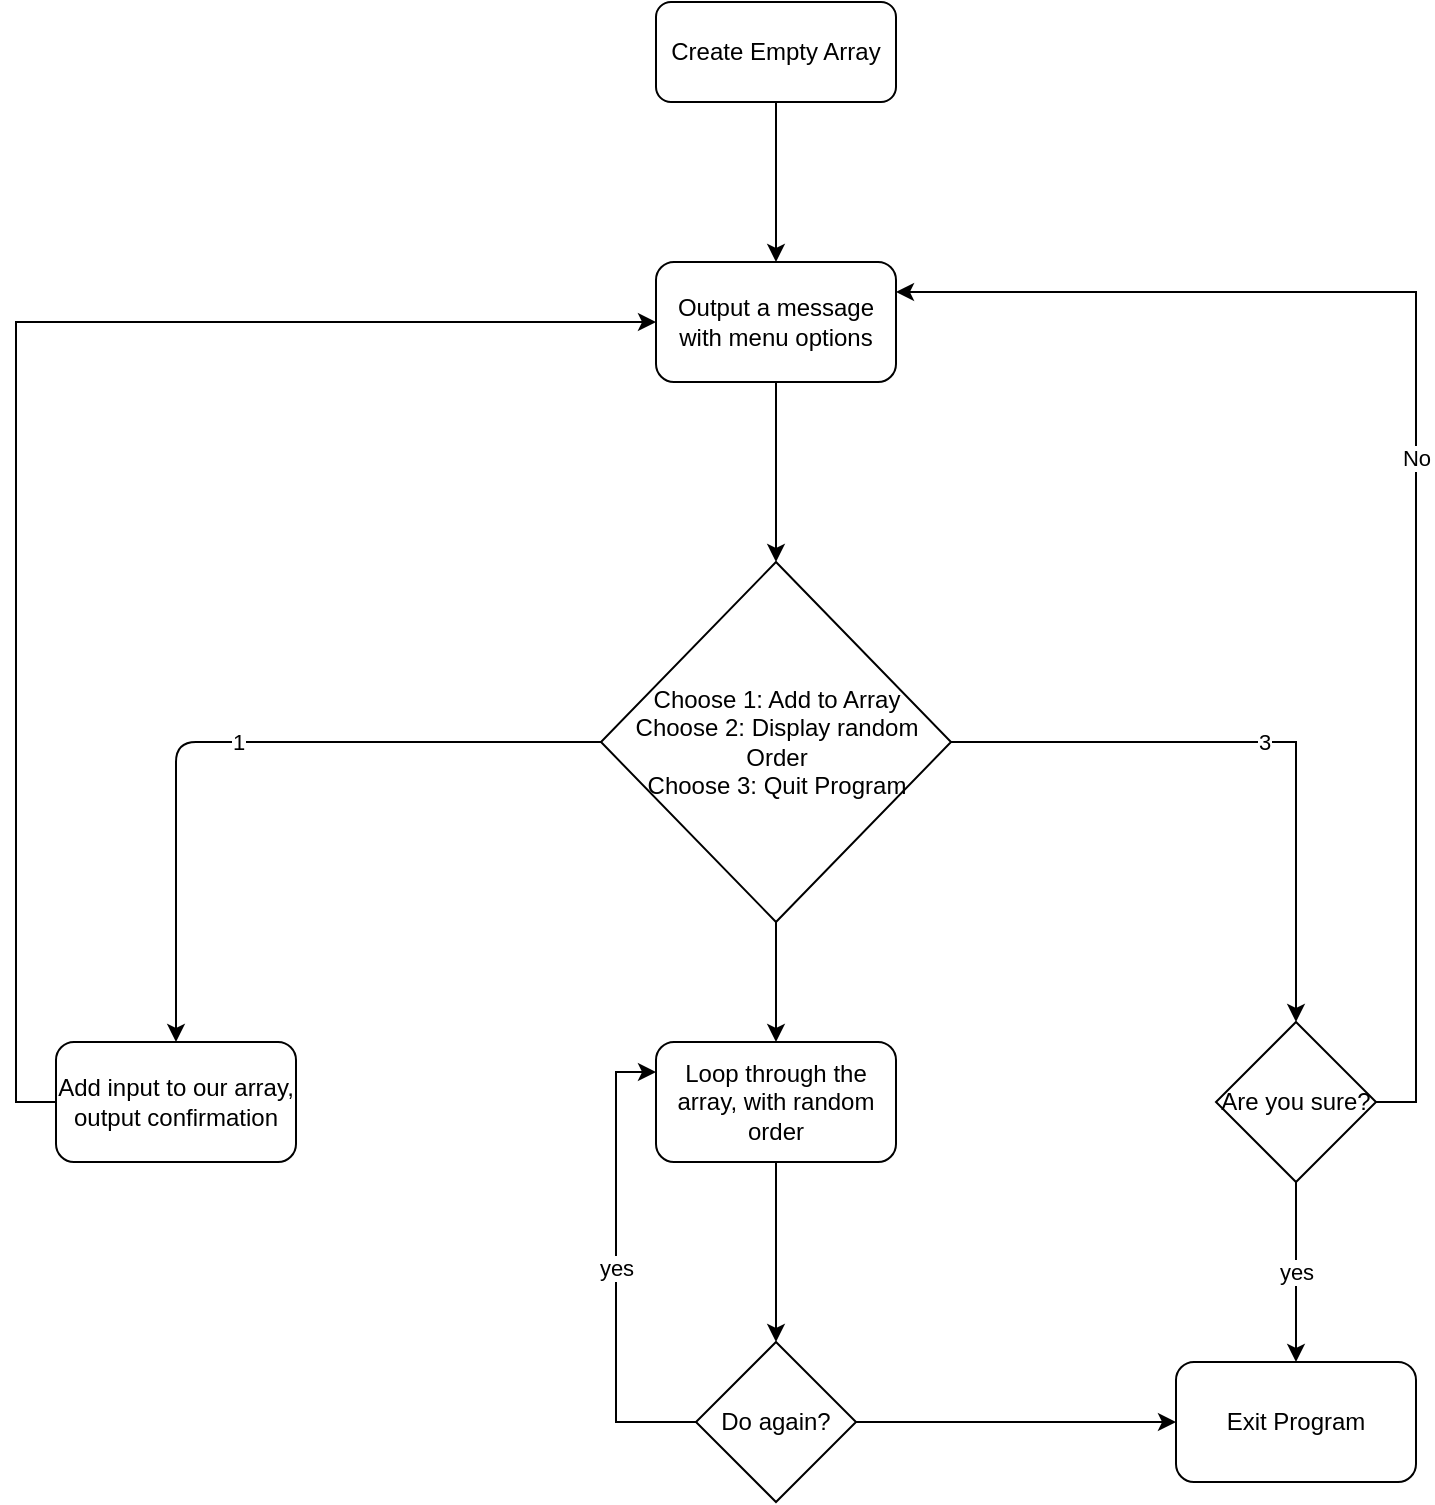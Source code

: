 <mxfile version="14.6.6" type="device"><diagram id="8A9klvtAJ_clkEpXfcRg" name="Page-1"><mxGraphModel dx="1135" dy="771" grid="1" gridSize="10" guides="1" tooltips="1" connect="1" arrows="1" fold="1" page="1" pageScale="1" pageWidth="3300" pageHeight="4681" math="0" shadow="0"><root><mxCell id="0"/><mxCell id="1" parent="0"/><mxCell id="loqDv-VpDVeBZxOmz1w--3" value="" style="edgeStyle=orthogonalEdgeStyle;rounded=0;orthogonalLoop=1;jettySize=auto;html=1;" edge="1" parent="1" source="loqDv-VpDVeBZxOmz1w--1" target="loqDv-VpDVeBZxOmz1w--2"><mxGeometry relative="1" as="geometry"/></mxCell><mxCell id="loqDv-VpDVeBZxOmz1w--1" value="Create Empty Array" style="rounded=1;whiteSpace=wrap;html=1;" vertex="1" parent="1"><mxGeometry x="480" y="20" width="120" height="50" as="geometry"/></mxCell><mxCell id="loqDv-VpDVeBZxOmz1w--5" value="" style="edgeStyle=orthogonalEdgeStyle;rounded=0;orthogonalLoop=1;jettySize=auto;html=1;" edge="1" parent="1" source="loqDv-VpDVeBZxOmz1w--2" target="loqDv-VpDVeBZxOmz1w--4"><mxGeometry relative="1" as="geometry"/></mxCell><mxCell id="loqDv-VpDVeBZxOmz1w--2" value="Output a message with menu options" style="rounded=1;whiteSpace=wrap;html=1;" vertex="1" parent="1"><mxGeometry x="480" y="150" width="120" height="60" as="geometry"/></mxCell><mxCell id="loqDv-VpDVeBZxOmz1w--11" style="edgeStyle=orthogonalEdgeStyle;rounded=0;orthogonalLoop=1;jettySize=auto;html=1;exitX=0.5;exitY=1;exitDx=0;exitDy=0;entryX=0.5;entryY=0;entryDx=0;entryDy=0;" edge="1" parent="1" source="loqDv-VpDVeBZxOmz1w--4" target="loqDv-VpDVeBZxOmz1w--10"><mxGeometry relative="1" as="geometry"/></mxCell><mxCell id="loqDv-VpDVeBZxOmz1w--18" value="3" style="edgeStyle=orthogonalEdgeStyle;rounded=0;orthogonalLoop=1;jettySize=auto;html=1;entryX=0.5;entryY=0;entryDx=0;entryDy=0;" edge="1" parent="1" source="loqDv-VpDVeBZxOmz1w--4" target="loqDv-VpDVeBZxOmz1w--17"><mxGeometry relative="1" as="geometry"/></mxCell><mxCell id="loqDv-VpDVeBZxOmz1w--4" value="Choose 1: Add to Array&lt;br&gt;Choose 2: Display random Order&lt;br&gt;Choose 3: Quit Program" style="rhombus;whiteSpace=wrap;html=1;" vertex="1" parent="1"><mxGeometry x="452.5" y="300" width="175" height="180" as="geometry"/></mxCell><mxCell id="loqDv-VpDVeBZxOmz1w--9" style="edgeStyle=orthogonalEdgeStyle;rounded=0;orthogonalLoop=1;jettySize=auto;html=1;exitX=0;exitY=0.5;exitDx=0;exitDy=0;entryX=0;entryY=0.5;entryDx=0;entryDy=0;" edge="1" parent="1" source="loqDv-VpDVeBZxOmz1w--6" target="loqDv-VpDVeBZxOmz1w--2"><mxGeometry relative="1" as="geometry"/></mxCell><mxCell id="loqDv-VpDVeBZxOmz1w--6" value="Add input to our array, output confirmation" style="rounded=1;whiteSpace=wrap;html=1;" vertex="1" parent="1"><mxGeometry x="180" y="540" width="120" height="60" as="geometry"/></mxCell><mxCell id="loqDv-VpDVeBZxOmz1w--7" value="1" style="endArrow=classic;html=1;exitX=0;exitY=0.5;exitDx=0;exitDy=0;" edge="1" parent="1" source="loqDv-VpDVeBZxOmz1w--4" target="loqDv-VpDVeBZxOmz1w--6"><mxGeometry width="50" height="50" relative="1" as="geometry"><mxPoint x="550" y="390" as="sourcePoint"/><mxPoint x="600" y="340" as="targetPoint"/><Array as="points"><mxPoint x="240" y="390"/></Array></mxGeometry></mxCell><mxCell id="loqDv-VpDVeBZxOmz1w--13" style="edgeStyle=orthogonalEdgeStyle;rounded=0;orthogonalLoop=1;jettySize=auto;html=1;exitX=0.5;exitY=1;exitDx=0;exitDy=0;" edge="1" parent="1" source="loqDv-VpDVeBZxOmz1w--10" target="loqDv-VpDVeBZxOmz1w--12"><mxGeometry relative="1" as="geometry"/></mxCell><mxCell id="loqDv-VpDVeBZxOmz1w--10" value="Loop through the array, with random order" style="rounded=1;whiteSpace=wrap;html=1;" vertex="1" parent="1"><mxGeometry x="480" y="540" width="120" height="60" as="geometry"/></mxCell><mxCell id="loqDv-VpDVeBZxOmz1w--14" value="yes" style="edgeStyle=orthogonalEdgeStyle;rounded=0;orthogonalLoop=1;jettySize=auto;html=1;entryX=0;entryY=0.25;entryDx=0;entryDy=0;" edge="1" parent="1" source="loqDv-VpDVeBZxOmz1w--12" target="loqDv-VpDVeBZxOmz1w--10"><mxGeometry relative="1" as="geometry"><Array as="points"><mxPoint x="460" y="730"/><mxPoint x="460" y="555"/></Array></mxGeometry></mxCell><mxCell id="loqDv-VpDVeBZxOmz1w--16" style="edgeStyle=orthogonalEdgeStyle;rounded=0;orthogonalLoop=1;jettySize=auto;html=1;exitX=1;exitY=0.5;exitDx=0;exitDy=0;entryX=0;entryY=0.5;entryDx=0;entryDy=0;" edge="1" parent="1" source="loqDv-VpDVeBZxOmz1w--12" target="loqDv-VpDVeBZxOmz1w--15"><mxGeometry relative="1" as="geometry"/></mxCell><mxCell id="loqDv-VpDVeBZxOmz1w--12" value="Do again?" style="rhombus;whiteSpace=wrap;html=1;" vertex="1" parent="1"><mxGeometry x="500" y="690" width="80" height="80" as="geometry"/></mxCell><mxCell id="loqDv-VpDVeBZxOmz1w--15" value="Exit Program" style="rounded=1;whiteSpace=wrap;html=1;" vertex="1" parent="1"><mxGeometry x="740" y="700" width="120" height="60" as="geometry"/></mxCell><mxCell id="loqDv-VpDVeBZxOmz1w--19" value="yes" style="edgeStyle=orthogonalEdgeStyle;rounded=0;orthogonalLoop=1;jettySize=auto;html=1;exitX=0.5;exitY=1;exitDx=0;exitDy=0;entryX=0.5;entryY=0;entryDx=0;entryDy=0;" edge="1" parent="1" source="loqDv-VpDVeBZxOmz1w--17" target="loqDv-VpDVeBZxOmz1w--15"><mxGeometry relative="1" as="geometry"/></mxCell><mxCell id="loqDv-VpDVeBZxOmz1w--20" value="No" style="edgeStyle=orthogonalEdgeStyle;rounded=0;orthogonalLoop=1;jettySize=auto;html=1;exitX=1;exitY=0.5;exitDx=0;exitDy=0;entryX=1;entryY=0.25;entryDx=0;entryDy=0;" edge="1" parent="1" source="loqDv-VpDVeBZxOmz1w--17" target="loqDv-VpDVeBZxOmz1w--2"><mxGeometry relative="1" as="geometry"/></mxCell><mxCell id="loqDv-VpDVeBZxOmz1w--17" value="Are you sure?" style="rhombus;whiteSpace=wrap;html=1;" vertex="1" parent="1"><mxGeometry x="760" y="530" width="80" height="80" as="geometry"/></mxCell></root></mxGraphModel></diagram></mxfile>
